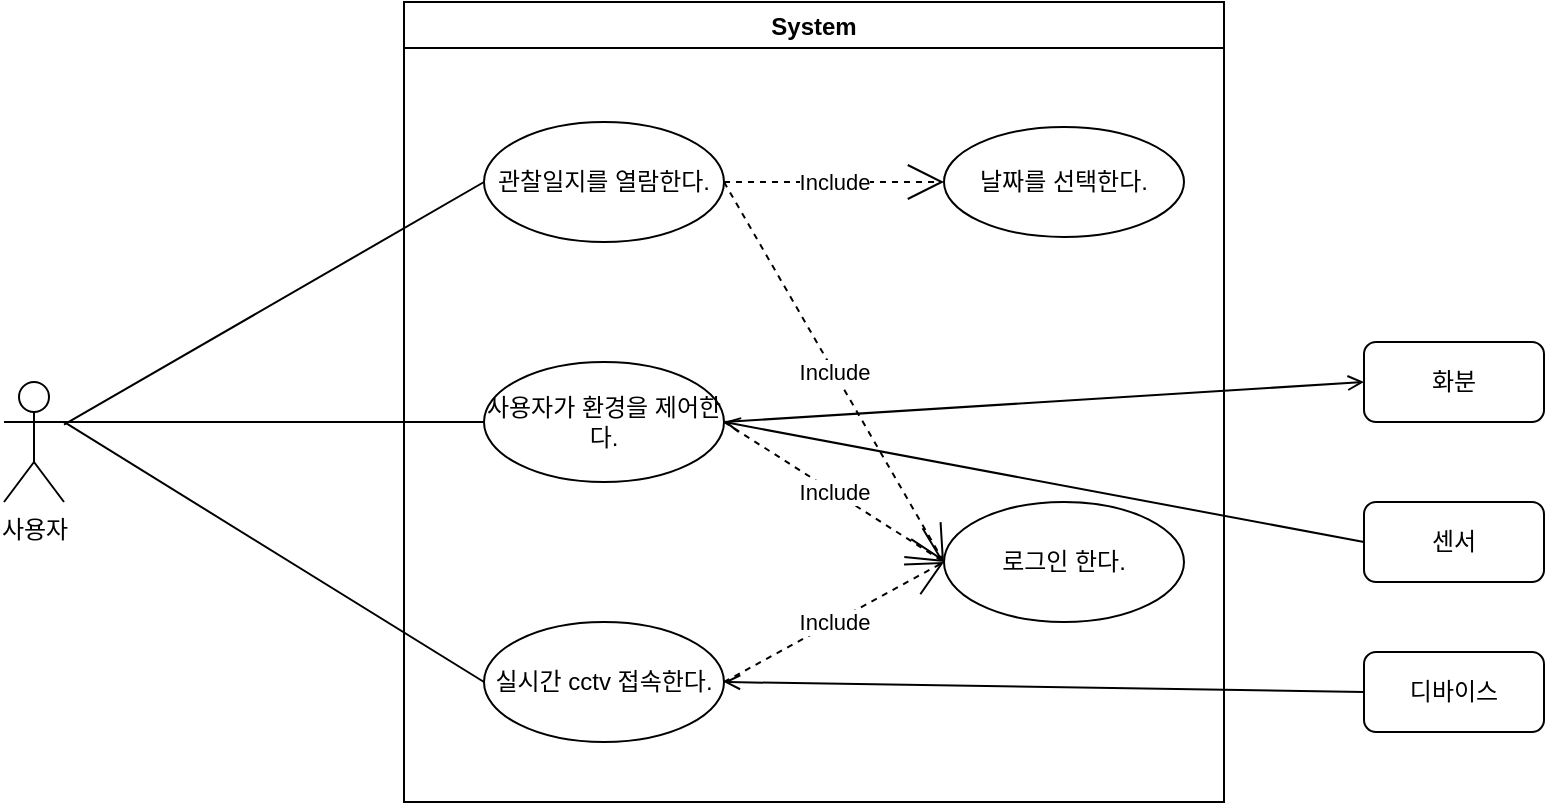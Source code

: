 <mxfile version="20.3.7" type="github">
  <diagram id="NCL2p-JWgOGxsxKp1H8N" name="페이지-1">
    <mxGraphModel dx="945" dy="542" grid="1" gridSize="10" guides="1" tooltips="1" connect="1" arrows="1" fold="1" page="1" pageScale="1" pageWidth="827" pageHeight="1169" math="0" shadow="0">
      <root>
        <mxCell id="0" />
        <mxCell id="1" parent="0" />
        <mxCell id="VMQcNs2NsHs9lcobG29F-1" value="사용자" style="shape=umlActor;verticalLabelPosition=bottom;verticalAlign=top;html=1;outlineConnect=0;" parent="1" vertex="1">
          <mxGeometry x="30" y="350" width="30" height="60" as="geometry" />
        </mxCell>
        <mxCell id="VMQcNs2NsHs9lcobG29F-6" value="센서" style="rounded=1;whiteSpace=wrap;html=1;" parent="1" vertex="1">
          <mxGeometry x="710" y="410" width="90" height="40" as="geometry" />
        </mxCell>
        <mxCell id="VMQcNs2NsHs9lcobG29F-7" value="디바이스" style="rounded=1;whiteSpace=wrap;html=1;" parent="1" vertex="1">
          <mxGeometry x="710" y="485" width="90" height="40" as="geometry" />
        </mxCell>
        <mxCell id="VMQcNs2NsHs9lcobG29F-11" value="관찰일지를 열람한다." style="ellipse;whiteSpace=wrap;html=1;" parent="1" vertex="1">
          <mxGeometry x="270" y="220" width="120" height="60" as="geometry" />
        </mxCell>
        <mxCell id="VMQcNs2NsHs9lcobG29F-14" value="실시간 cctv 접속한다." style="ellipse;whiteSpace=wrap;html=1;" parent="1" vertex="1">
          <mxGeometry x="270" y="470" width="120" height="60" as="geometry" />
        </mxCell>
        <mxCell id="7xkepa5mnOWRhtYiWadu-7" value="Include" style="endArrow=open;endSize=16;endFill=0;html=1;rounded=0;dashed=1;entryX=0;entryY=0.5;entryDx=0;entryDy=0;exitX=1;exitY=0.5;exitDx=0;exitDy=0;" parent="1" source="7xkepa5mnOWRhtYiWadu-20" target="VMQcNs2NsHs9lcobG29F-12" edge="1">
          <mxGeometry width="160" relative="1" as="geometry">
            <mxPoint x="360" y="430" as="sourcePoint" />
            <mxPoint x="670" y="570" as="targetPoint" />
          </mxGeometry>
        </mxCell>
        <mxCell id="7xkepa5mnOWRhtYiWadu-11" value="Include" style="endArrow=open;endSize=16;endFill=0;html=1;rounded=0;dashed=1;exitX=1;exitY=0.5;exitDx=0;exitDy=0;entryX=0;entryY=0.5;entryDx=0;entryDy=0;" parent="1" source="VMQcNs2NsHs9lcobG29F-14" target="VMQcNs2NsHs9lcobG29F-12" edge="1">
          <mxGeometry width="160" relative="1" as="geometry">
            <mxPoint x="420" y="450" as="sourcePoint" />
            <mxPoint x="670" y="570" as="targetPoint" />
          </mxGeometry>
        </mxCell>
        <mxCell id="7xkepa5mnOWRhtYiWadu-12" value="Include" style="endArrow=open;endSize=16;endFill=0;html=1;rounded=0;exitX=1;exitY=0.5;exitDx=0;exitDy=0;dashed=1;entryX=0;entryY=0.5;entryDx=0;entryDy=0;" parent="1" source="VMQcNs2NsHs9lcobG29F-11" target="VMQcNs2NsHs9lcobG29F-12" edge="1">
          <mxGeometry width="160" relative="1" as="geometry">
            <mxPoint x="690" y="480" as="sourcePoint" />
            <mxPoint x="710" y="480" as="targetPoint" />
          </mxGeometry>
        </mxCell>
        <mxCell id="7xkepa5mnOWRhtYiWadu-16" value="Include" style="endArrow=open;endSize=16;endFill=0;html=1;rounded=0;exitX=1;exitY=0.5;exitDx=0;exitDy=0;dashed=1;" parent="1" source="VMQcNs2NsHs9lcobG29F-11" target="7xkepa5mnOWRhtYiWadu-15" edge="1">
          <mxGeometry width="160" relative="1" as="geometry">
            <mxPoint x="410" y="255" as="sourcePoint" />
            <mxPoint x="520" y="170" as="targetPoint" />
          </mxGeometry>
        </mxCell>
        <mxCell id="7xkepa5mnOWRhtYiWadu-17" value="" style="endArrow=none;html=1;rounded=0;entryX=0;entryY=0.5;entryDx=0;entryDy=0;endFill=0;startArrow=none;startFill=0;" parent="1" source="VMQcNs2NsHs9lcobG29F-1" target="VMQcNs2NsHs9lcobG29F-11" edge="1">
          <mxGeometry width="50" height="50" relative="1" as="geometry">
            <mxPoint x="400" y="480" as="sourcePoint" />
            <mxPoint x="450" y="430" as="targetPoint" />
          </mxGeometry>
        </mxCell>
        <mxCell id="7xkepa5mnOWRhtYiWadu-18" value="" style="endArrow=none;html=1;rounded=0;entryX=0;entryY=0.5;entryDx=0;entryDy=0;exitX=1;exitY=0.333;exitDx=0;exitDy=0;exitPerimeter=0;startArrow=none;startFill=0;endFill=0;" parent="1" source="VMQcNs2NsHs9lcobG29F-1" target="7xkepa5mnOWRhtYiWadu-20" edge="1">
          <mxGeometry width="50" height="50" relative="1" as="geometry">
            <mxPoint x="150" y="345.796" as="sourcePoint" />
            <mxPoint x="238.05" y="262.42" as="targetPoint" />
          </mxGeometry>
        </mxCell>
        <mxCell id="7xkepa5mnOWRhtYiWadu-19" value="" style="endArrow=none;html=1;rounded=0;entryX=0;entryY=0.5;entryDx=0;entryDy=0;exitX=1;exitY=0.333;exitDx=0;exitDy=0;exitPerimeter=0;startArrow=none;startFill=0;endFill=0;" parent="1" source="VMQcNs2NsHs9lcobG29F-1" target="VMQcNs2NsHs9lcobG29F-14" edge="1">
          <mxGeometry width="50" height="50" relative="1" as="geometry">
            <mxPoint x="140" y="340" as="sourcePoint" />
            <mxPoint x="248.05" y="272.42" as="targetPoint" />
          </mxGeometry>
        </mxCell>
        <mxCell id="7xkepa5mnOWRhtYiWadu-20" value="사용자가 환경을 제어한다." style="ellipse;whiteSpace=wrap;html=1;" parent="1" vertex="1">
          <mxGeometry x="270" y="340" width="120" height="60" as="geometry" />
        </mxCell>
        <mxCell id="NQVfX0kyocod-ZurXNuU-1" value="" style="endArrow=open;html=1;rounded=0;exitX=0;exitY=0.5;exitDx=0;exitDy=0;entryX=1;entryY=0.5;entryDx=0;entryDy=0;endFill=0;" parent="1" source="VMQcNs2NsHs9lcobG29F-6" target="7xkepa5mnOWRhtYiWadu-20" edge="1">
          <mxGeometry width="50" height="50" relative="1" as="geometry">
            <mxPoint x="400" y="430" as="sourcePoint" />
            <mxPoint x="464" y="370" as="targetPoint" />
          </mxGeometry>
        </mxCell>
        <mxCell id="gYhQfILOeX3ABxQb6qOJ-1" value="" style="endArrow=open;html=1;rounded=0;exitX=0;exitY=0.5;exitDx=0;exitDy=0;entryX=1;entryY=0.5;entryDx=0;entryDy=0;endFill=0;" edge="1" parent="1" source="VMQcNs2NsHs9lcobG29F-7" target="VMQcNs2NsHs9lcobG29F-14">
          <mxGeometry width="50" height="50" relative="1" as="geometry">
            <mxPoint x="680" y="190" as="sourcePoint" />
            <mxPoint x="403" y="380" as="targetPoint" />
          </mxGeometry>
        </mxCell>
        <mxCell id="gYhQfILOeX3ABxQb6qOJ-6" value="" style="endArrow=open;html=1;rounded=0;exitX=1;exitY=0.5;exitDx=0;exitDy=0;entryX=0;entryY=0.5;entryDx=0;entryDy=0;endFill=0;" edge="1" parent="1" source="7xkepa5mnOWRhtYiWadu-20" target="gYhQfILOeX3ABxQb6qOJ-10">
          <mxGeometry width="50" height="50" relative="1" as="geometry">
            <mxPoint x="660" y="490" as="sourcePoint" />
            <mxPoint x="760" y="330" as="targetPoint" />
          </mxGeometry>
        </mxCell>
        <mxCell id="gYhQfILOeX3ABxQb6qOJ-9" value="System" style="swimlane;" vertex="1" parent="1">
          <mxGeometry x="230" y="160" width="410" height="400" as="geometry" />
        </mxCell>
        <mxCell id="VMQcNs2NsHs9lcobG29F-12" value="로그인 한다." style="ellipse;whiteSpace=wrap;html=1;" parent="gYhQfILOeX3ABxQb6qOJ-9" vertex="1">
          <mxGeometry x="270" y="250" width="120" height="60" as="geometry" />
        </mxCell>
        <mxCell id="7xkepa5mnOWRhtYiWadu-15" value="날짜를 선택한다." style="ellipse;whiteSpace=wrap;html=1;" parent="gYhQfILOeX3ABxQb6qOJ-9" vertex="1">
          <mxGeometry x="270" y="62.5" width="120" height="55" as="geometry" />
        </mxCell>
        <mxCell id="gYhQfILOeX3ABxQb6qOJ-10" value="화분" style="rounded=1;whiteSpace=wrap;html=1;" vertex="1" parent="1">
          <mxGeometry x="710" y="330" width="90" height="40" as="geometry" />
        </mxCell>
      </root>
    </mxGraphModel>
  </diagram>
</mxfile>
